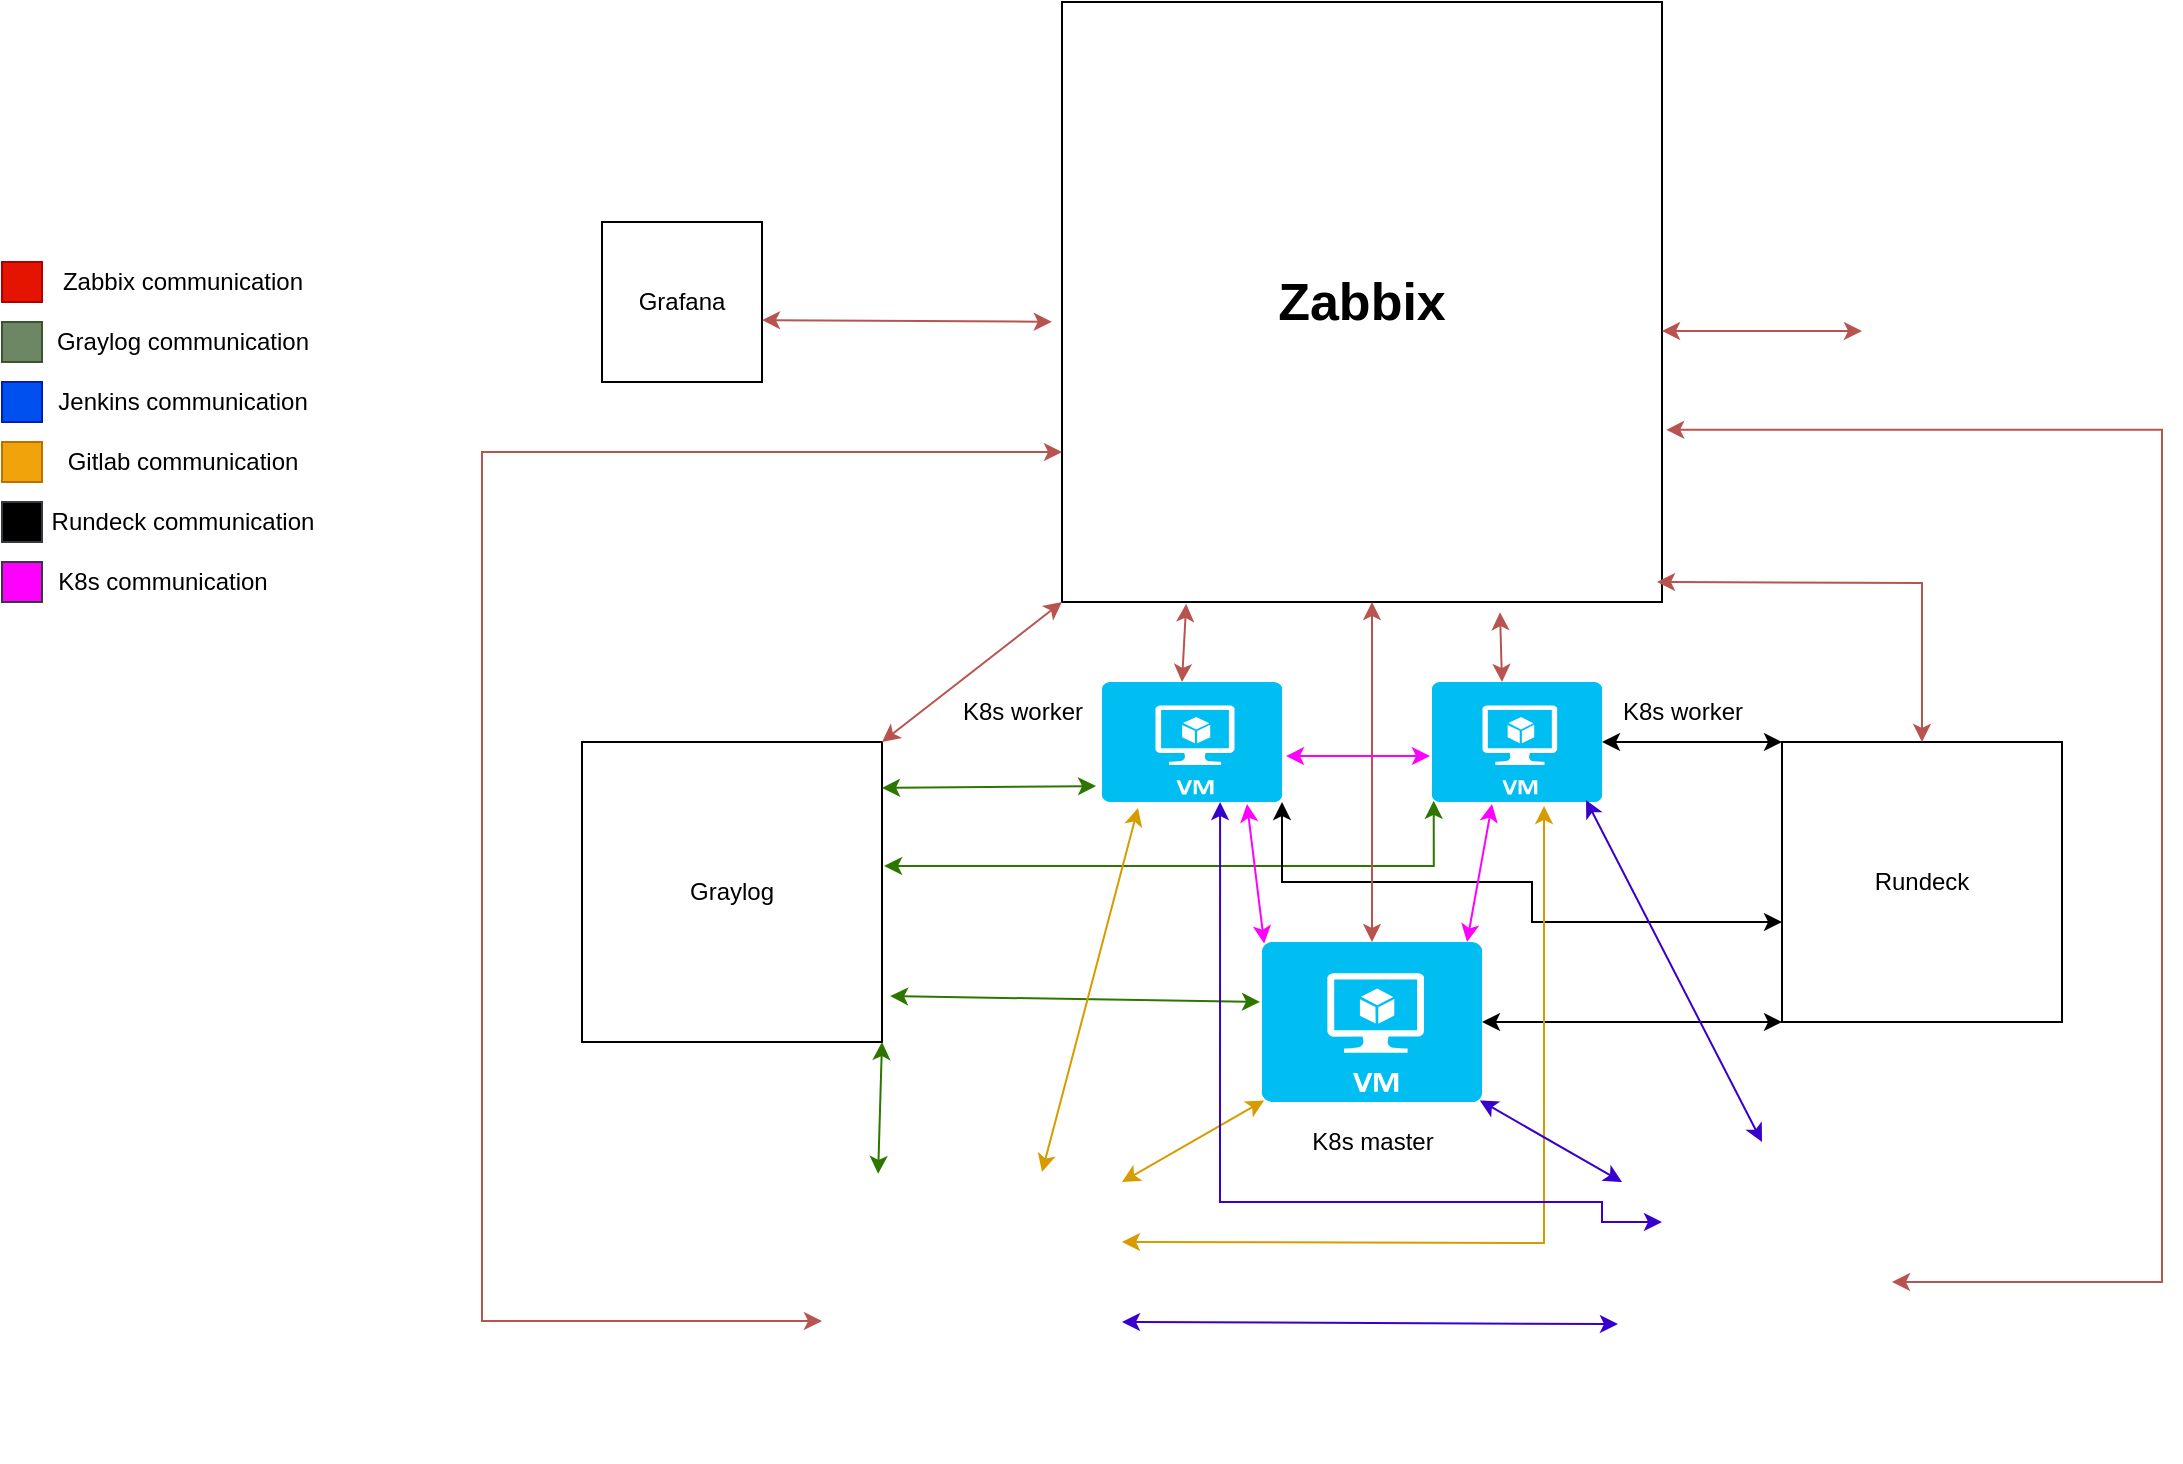 <mxfile version="15.8.6" type="github">
  <diagram id="z5rGznuba-PtW8SU3dXK" name="Page-1">
    <mxGraphModel dx="1422" dy="790" grid="1" gridSize="10" guides="1" tooltips="1" connect="1" arrows="1" fold="1" page="1" pageScale="1" pageWidth="3300" pageHeight="4681" math="0" shadow="0">
      <root>
        <mxCell id="0" />
        <mxCell id="1" parent="0" />
        <mxCell id="jL6jd2JfHJ7tAKCCUWy6-1" value="&lt;b&gt;&lt;font style=&quot;font-size: 26px&quot;&gt;Zabbix&lt;/font&gt;&lt;/b&gt;" style="whiteSpace=wrap;html=1;aspect=fixed;" parent="1" vertex="1">
          <mxGeometry x="1190" y="200" width="300" height="300" as="geometry" />
        </mxCell>
        <mxCell id="jL6jd2JfHJ7tAKCCUWy6-2" value="Grafana" style="whiteSpace=wrap;html=1;aspect=fixed;" parent="1" vertex="1">
          <mxGeometry x="960" y="310" width="80" height="80" as="geometry" />
        </mxCell>
        <mxCell id="jL6jd2JfHJ7tAKCCUWy6-6" value="" style="verticalLabelPosition=bottom;html=1;verticalAlign=top;align=center;strokeColor=none;fillColor=#00BEF2;shape=mxgraph.azure.virtual_machine;" parent="1" vertex="1">
          <mxGeometry x="1210" y="540" width="90" height="60" as="geometry" />
        </mxCell>
        <mxCell id="jL6jd2JfHJ7tAKCCUWy6-7" value="" style="verticalLabelPosition=bottom;html=1;verticalAlign=top;align=center;strokeColor=none;fillColor=#00BEF2;shape=mxgraph.azure.virtual_machine;" parent="1" vertex="1">
          <mxGeometry x="1375" y="540" width="85" height="60" as="geometry" />
        </mxCell>
        <mxCell id="jL6jd2JfHJ7tAKCCUWy6-8" value="" style="verticalLabelPosition=bottom;html=1;verticalAlign=top;align=center;strokeColor=none;fillColor=#00BEF2;shape=mxgraph.azure.virtual_machine;" parent="1" vertex="1">
          <mxGeometry x="1290" y="670" width="110" height="80" as="geometry" />
        </mxCell>
        <mxCell id="jL6jd2JfHJ7tAKCCUWy6-9" value="" style="shape=image;html=1;verticalAlign=top;verticalLabelPosition=bottom;labelBackgroundColor=#ffffff;imageAspect=0;aspect=fixed;image=https://cdn0.iconfinder.com/data/icons/font-awesome-brands-vol-1/512/jenkins-128.png" parent="1" vertex="1">
          <mxGeometry x="1470" y="785" width="135" height="135" as="geometry" />
        </mxCell>
        <mxCell id="jL6jd2JfHJ7tAKCCUWy6-17" value="" style="shape=image;html=1;verticalAlign=top;verticalLabelPosition=bottom;labelBackgroundColor=#ffffff;imageAspect=0;aspect=fixed;image=https://cdn4.iconfinder.com/data/icons/socialcones/508/Gitlab-128.png" parent="1" vertex="1">
          <mxGeometry x="1080" y="790" width="140" height="140" as="geometry" />
        </mxCell>
        <mxCell id="jL6jd2JfHJ7tAKCCUWy6-18" value="" style="shape=image;html=1;verticalAlign=top;verticalLabelPosition=bottom;labelBackgroundColor=#ffffff;imageAspect=0;aspect=fixed;image=https://cdn2.iconfinder.com/data/icons/social-media-2285/512/1_Slack_colored_svg-128.png" parent="1" vertex="1">
          <mxGeometry x="1605" y="330" width="70" height="70" as="geometry" />
        </mxCell>
        <mxCell id="kYGF-sDnhBKtGnx4Ma22-1" value="Rundeck" style="whiteSpace=wrap;html=1;aspect=fixed;" vertex="1" parent="1">
          <mxGeometry x="1550" y="570" width="140" height="140" as="geometry" />
        </mxCell>
        <mxCell id="kYGF-sDnhBKtGnx4Ma22-2" value="Graylog" style="whiteSpace=wrap;html=1;aspect=fixed;" vertex="1" parent="1">
          <mxGeometry x="950" y="570" width="150" height="150" as="geometry" />
        </mxCell>
        <mxCell id="kYGF-sDnhBKtGnx4Ma22-25" value="" style="endArrow=classic;startArrow=classic;html=1;rounded=0;entryX=-0.033;entryY=0.867;entryDx=0;entryDy=0;entryPerimeter=0;exitX=1;exitY=0.153;exitDx=0;exitDy=0;exitPerimeter=0;fillColor=#60a917;strokeColor=#2D7600;" edge="1" parent="1" source="kYGF-sDnhBKtGnx4Ma22-2" target="jL6jd2JfHJ7tAKCCUWy6-6">
          <mxGeometry width="50" height="50" relative="1" as="geometry">
            <mxPoint x="1120" y="590" as="sourcePoint" />
            <mxPoint x="1170" y="540" as="targetPoint" />
          </mxGeometry>
        </mxCell>
        <mxCell id="kYGF-sDnhBKtGnx4Ma22-27" value="" style="endArrow=classic;startArrow=classic;html=1;rounded=0;entryX=-0.009;entryY=0.375;entryDx=0;entryDy=0;entryPerimeter=0;exitX=1.027;exitY=0.847;exitDx=0;exitDy=0;exitPerimeter=0;fillColor=#60a917;strokeColor=#2D7600;" edge="1" parent="1" source="kYGF-sDnhBKtGnx4Ma22-2" target="jL6jd2JfHJ7tAKCCUWy6-8">
          <mxGeometry width="50" height="50" relative="1" as="geometry">
            <mxPoint x="1100" y="680" as="sourcePoint" />
            <mxPoint x="1280" y="680" as="targetPoint" />
          </mxGeometry>
        </mxCell>
        <mxCell id="kYGF-sDnhBKtGnx4Ma22-30" value="" style="endArrow=classic;startArrow=classic;html=1;rounded=0;entryX=0.01;entryY=0.99;entryDx=0;entryDy=0;entryPerimeter=0;edgeStyle=orthogonalEdgeStyle;exitX=1.007;exitY=0.413;exitDx=0;exitDy=0;exitPerimeter=0;fillColor=#60a917;strokeColor=#2D7600;" edge="1" parent="1" source="kYGF-sDnhBKtGnx4Ma22-2" target="jL6jd2JfHJ7tAKCCUWy6-7">
          <mxGeometry width="50" height="50" relative="1" as="geometry">
            <mxPoint x="1100" y="665" as="sourcePoint" />
            <mxPoint x="1150" y="615" as="targetPoint" />
          </mxGeometry>
        </mxCell>
        <mxCell id="kYGF-sDnhBKtGnx4Ma22-31" value="" style="endArrow=classic;startArrow=classic;html=1;rounded=0;entryX=0.207;entryY=1.003;entryDx=0;entryDy=0;entryPerimeter=0;fillColor=#f8cecc;strokeColor=#b85450;" edge="1" parent="1" target="jL6jd2JfHJ7tAKCCUWy6-1">
          <mxGeometry width="50" height="50" relative="1" as="geometry">
            <mxPoint x="1250" y="540" as="sourcePoint" />
            <mxPoint x="1300" y="490" as="targetPoint" />
          </mxGeometry>
        </mxCell>
        <mxCell id="kYGF-sDnhBKtGnx4Ma22-32" value="" style="endArrow=classic;startArrow=classic;html=1;rounded=0;entryX=0.73;entryY=1.017;entryDx=0;entryDy=0;entryPerimeter=0;fillColor=#f8cecc;strokeColor=#b85450;" edge="1" parent="1" target="jL6jd2JfHJ7tAKCCUWy6-1">
          <mxGeometry width="50" height="50" relative="1" as="geometry">
            <mxPoint x="1410" y="540" as="sourcePoint" />
            <mxPoint x="1460" y="490" as="targetPoint" />
          </mxGeometry>
        </mxCell>
        <mxCell id="kYGF-sDnhBKtGnx4Ma22-34" value="" style="endArrow=classic;startArrow=classic;html=1;rounded=0;entryX=0;entryY=0;entryDx=0;entryDy=0;" edge="1" parent="1" target="kYGF-sDnhBKtGnx4Ma22-1">
          <mxGeometry width="50" height="50" relative="1" as="geometry">
            <mxPoint x="1460" y="570" as="sourcePoint" />
            <mxPoint x="1510" y="520" as="targetPoint" />
          </mxGeometry>
        </mxCell>
        <mxCell id="kYGF-sDnhBKtGnx4Ma22-35" value="" style="endArrow=classic;startArrow=classic;html=1;rounded=0;entryX=0;entryY=1;entryDx=0;entryDy=0;" edge="1" parent="1" target="kYGF-sDnhBKtGnx4Ma22-1">
          <mxGeometry width="50" height="50" relative="1" as="geometry">
            <mxPoint x="1400" y="710" as="sourcePoint" />
            <mxPoint x="1490" y="710" as="targetPoint" />
          </mxGeometry>
        </mxCell>
        <mxCell id="kYGF-sDnhBKtGnx4Ma22-37" value="" style="endArrow=classic;startArrow=classic;html=1;rounded=0;entryX=0;entryY=0.643;entryDx=0;entryDy=0;entryPerimeter=0;edgeStyle=orthogonalEdgeStyle;" edge="1" parent="1" target="kYGF-sDnhBKtGnx4Ma22-1">
          <mxGeometry width="50" height="50" relative="1" as="geometry">
            <mxPoint x="1300" y="600" as="sourcePoint" />
            <mxPoint x="1390" y="600" as="targetPoint" />
            <Array as="points">
              <mxPoint x="1300" y="640" />
              <mxPoint x="1425" y="640" />
              <mxPoint x="1425" y="660" />
            </Array>
          </mxGeometry>
        </mxCell>
        <mxCell id="kYGF-sDnhBKtGnx4Ma22-39" value="" style="endArrow=classic;startArrow=classic;html=1;rounded=0;exitX=0.5;exitY=0;exitDx=0;exitDy=0;exitPerimeter=0;fillColor=#f8cecc;strokeColor=#b85450;" edge="1" parent="1" source="jL6jd2JfHJ7tAKCCUWy6-8">
          <mxGeometry width="50" height="50" relative="1" as="geometry">
            <mxPoint x="1290" y="530" as="sourcePoint" />
            <mxPoint x="1345" y="500" as="targetPoint" />
          </mxGeometry>
        </mxCell>
        <mxCell id="kYGF-sDnhBKtGnx4Ma22-40" value="" style="endArrow=classic;startArrow=classic;html=1;rounded=0;exitX=1;exitY=0.5;exitDx=0;exitDy=0;entryX=-0.015;entryY=0.563;entryDx=0;entryDy=0;fillColor=#6a00ff;strokeColor=#3700CC;entryPerimeter=0;" edge="1" parent="1" source="jL6jd2JfHJ7tAKCCUWy6-17" target="jL6jd2JfHJ7tAKCCUWy6-9">
          <mxGeometry width="50" height="50" relative="1" as="geometry">
            <mxPoint x="1270" y="860" as="sourcePoint" />
            <mxPoint x="1320" y="810" as="targetPoint" />
          </mxGeometry>
        </mxCell>
        <mxCell id="kYGF-sDnhBKtGnx4Ma22-41" value="" style="endArrow=classic;startArrow=classic;html=1;rounded=0;exitX=0.129;exitY=-0.029;exitDx=0;exitDy=0;exitPerimeter=0;fillColor=#60a917;strokeColor=#2D7600;" edge="1" parent="1" source="jL6jd2JfHJ7tAKCCUWy6-17">
          <mxGeometry width="50" height="50" relative="1" as="geometry">
            <mxPoint x="1050" y="770" as="sourcePoint" />
            <mxPoint x="1100" y="720" as="targetPoint" />
          </mxGeometry>
        </mxCell>
        <mxCell id="kYGF-sDnhBKtGnx4Ma22-42" value="" style="endArrow=classic;startArrow=classic;html=1;rounded=0;fillColor=#ffe6cc;strokeColor=#d79b00;entryX=0.2;entryY=1.05;entryDx=0;entryDy=0;entryPerimeter=0;" edge="1" parent="1" target="jL6jd2JfHJ7tAKCCUWy6-6">
          <mxGeometry width="50" height="50" relative="1" as="geometry">
            <mxPoint x="1180" y="785" as="sourcePoint" />
            <mxPoint x="1230" y="735" as="targetPoint" />
          </mxGeometry>
        </mxCell>
        <mxCell id="kYGF-sDnhBKtGnx4Ma22-43" value="" style="endArrow=classic;startArrow=classic;html=1;rounded=0;entryX=0.01;entryY=0.99;entryDx=0;entryDy=0;entryPerimeter=0;exitX=1;exitY=0;exitDx=0;exitDy=0;fillColor=#ffe6cc;strokeColor=#d79b00;" edge="1" parent="1" source="jL6jd2JfHJ7tAKCCUWy6-17" target="jL6jd2JfHJ7tAKCCUWy6-8">
          <mxGeometry width="50" height="50" relative="1" as="geometry">
            <mxPoint x="1210" y="790" as="sourcePoint" />
            <mxPoint x="1300" y="790" as="targetPoint" />
          </mxGeometry>
        </mxCell>
        <mxCell id="kYGF-sDnhBKtGnx4Ma22-44" value="" style="endArrow=classic;startArrow=classic;html=1;rounded=0;entryX=0.659;entryY=1.033;entryDx=0;entryDy=0;entryPerimeter=0;edgeStyle=orthogonalEdgeStyle;fillColor=#ffe6cc;strokeColor=#d79b00;" edge="1" parent="1" target="jL6jd2JfHJ7tAKCCUWy6-7">
          <mxGeometry width="50" height="50" relative="1" as="geometry">
            <mxPoint x="1220" y="820" as="sourcePoint" />
            <mxPoint x="1450" y="800" as="targetPoint" />
          </mxGeometry>
        </mxCell>
        <mxCell id="kYGF-sDnhBKtGnx4Ma22-45" value="" style="endArrow=classic;startArrow=classic;html=1;rounded=0;entryX=0;entryY=1;entryDx=0;entryDy=0;fillColor=#f8cecc;strokeColor=#b85450;" edge="1" parent="1" target="jL6jd2JfHJ7tAKCCUWy6-1">
          <mxGeometry width="50" height="50" relative="1" as="geometry">
            <mxPoint x="1100" y="570" as="sourcePoint" />
            <mxPoint x="1150" y="520" as="targetPoint" />
          </mxGeometry>
        </mxCell>
        <mxCell id="kYGF-sDnhBKtGnx4Ma22-46" value="" style="endArrow=classic;startArrow=classic;html=1;rounded=0;entryX=0.99;entryY=0.99;entryDx=0;entryDy=0;entryPerimeter=0;fillColor=#6a00ff;strokeColor=#3700CC;" edge="1" parent="1" target="jL6jd2JfHJ7tAKCCUWy6-8">
          <mxGeometry width="50" height="50" relative="1" as="geometry">
            <mxPoint x="1470" y="790" as="sourcePoint" />
            <mxPoint x="1520" y="740" as="targetPoint" />
          </mxGeometry>
        </mxCell>
        <mxCell id="kYGF-sDnhBKtGnx4Ma22-47" value="" style="endArrow=classic;startArrow=classic;html=1;rounded=0;entryX=0;entryY=0;entryDx=0;entryDy=0;exitX=0.906;exitY=0.983;exitDx=0;exitDy=0;exitPerimeter=0;fillColor=#6a00ff;strokeColor=#3700CC;" edge="1" parent="1" source="jL6jd2JfHJ7tAKCCUWy6-7">
          <mxGeometry width="50" height="50" relative="1" as="geometry">
            <mxPoint x="1450" y="770" as="sourcePoint" />
            <mxPoint x="1540" y="770" as="targetPoint" />
          </mxGeometry>
        </mxCell>
        <mxCell id="kYGF-sDnhBKtGnx4Ma22-48" value="" style="endArrow=classic;startArrow=classic;html=1;rounded=0;entryX=0;entryY=0;entryDx=0;entryDy=0;exitX=0.656;exitY=1;exitDx=0;exitDy=0;exitPerimeter=0;fillColor=#6a00ff;strokeColor=#3700CC;edgeStyle=orthogonalEdgeStyle;" edge="1" parent="1" source="jL6jd2JfHJ7tAKCCUWy6-6">
          <mxGeometry width="50" height="50" relative="1" as="geometry">
            <mxPoint x="1400" y="810" as="sourcePoint" />
            <mxPoint x="1490" y="810" as="targetPoint" />
            <Array as="points">
              <mxPoint x="1269" y="800" />
              <mxPoint x="1460" y="800" />
              <mxPoint x="1460" y="810" />
            </Array>
          </mxGeometry>
        </mxCell>
        <mxCell id="kYGF-sDnhBKtGnx4Ma22-49" value="" style="endArrow=classic;startArrow=classic;html=1;rounded=0;exitX=1;exitY=0.613;exitDx=0;exitDy=0;fillColor=#f8cecc;strokeColor=#b85450;entryX=-0.017;entryY=0.533;entryDx=0;entryDy=0;entryPerimeter=0;exitPerimeter=0;" edge="1" parent="1" source="jL6jd2JfHJ7tAKCCUWy6-2" target="jL6jd2JfHJ7tAKCCUWy6-1">
          <mxGeometry width="50" height="50" relative="1" as="geometry">
            <mxPoint x="1100" y="320" as="sourcePoint" />
            <mxPoint x="1180" y="320" as="targetPoint" />
          </mxGeometry>
        </mxCell>
        <mxCell id="kYGF-sDnhBKtGnx4Ma22-50" value="" style="endArrow=classic;startArrow=classic;html=1;rounded=0;exitX=1;exitY=0.75;exitDx=0;exitDy=0;fillColor=#f8cecc;strokeColor=#b85450;" edge="1" parent="1">
          <mxGeometry width="50" height="50" relative="1" as="geometry">
            <mxPoint x="1490" y="364.5" as="sourcePoint" />
            <mxPoint x="1590" y="364.5" as="targetPoint" />
          </mxGeometry>
        </mxCell>
        <mxCell id="kYGF-sDnhBKtGnx4Ma22-51" value="" style="endArrow=classic;startArrow=classic;html=1;rounded=0;exitX=1;exitY=0.75;exitDx=0;exitDy=0;fillColor=#f8cecc;strokeColor=#b85450;entryX=0.5;entryY=0;entryDx=0;entryDy=0;edgeStyle=orthogonalEdgeStyle;" edge="1" parent="1" target="kYGF-sDnhBKtGnx4Ma22-1">
          <mxGeometry width="50" height="50" relative="1" as="geometry">
            <mxPoint x="1487.5" y="490" as="sourcePoint" />
            <mxPoint x="1587.5" y="490" as="targetPoint" />
          </mxGeometry>
        </mxCell>
        <mxCell id="kYGF-sDnhBKtGnx4Ma22-52" value="" style="endArrow=classic;startArrow=classic;html=1;rounded=0;exitX=1;exitY=0.75;exitDx=0;exitDy=0;fillColor=#f8cecc;strokeColor=#b85450;entryX=1.007;entryY=0.713;entryDx=0;entryDy=0;entryPerimeter=0;edgeStyle=orthogonalEdgeStyle;" edge="1" parent="1" target="jL6jd2JfHJ7tAKCCUWy6-1">
          <mxGeometry width="50" height="50" relative="1" as="geometry">
            <mxPoint x="1605" y="840" as="sourcePoint" />
            <mxPoint x="1705" y="840" as="targetPoint" />
            <Array as="points">
              <mxPoint x="1740" y="840" />
              <mxPoint x="1740" y="414" />
            </Array>
          </mxGeometry>
        </mxCell>
        <mxCell id="kYGF-sDnhBKtGnx4Ma22-53" value="" style="endArrow=classic;startArrow=classic;html=1;rounded=0;exitX=0;exitY=0.75;exitDx=0;exitDy=0;fillColor=#f8cecc;strokeColor=#b85450;edgeStyle=orthogonalEdgeStyle;" edge="1" parent="1" source="jL6jd2JfHJ7tAKCCUWy6-1">
          <mxGeometry width="50" height="50" relative="1" as="geometry">
            <mxPoint x="970" y="859.5" as="sourcePoint" />
            <mxPoint x="1070" y="859.5" as="targetPoint" />
            <Array as="points">
              <mxPoint x="900" y="425" />
              <mxPoint x="900" y="860" />
            </Array>
          </mxGeometry>
        </mxCell>
        <mxCell id="kYGF-sDnhBKtGnx4Ma22-54" value="&lt;font style=&quot;font-size: 12px&quot;&gt;K8s worker&lt;/font&gt;" style="text;html=1;align=center;verticalAlign=middle;resizable=0;points=[];autosize=1;strokeColor=none;fillColor=none;fontSize=26;" vertex="1" parent="1">
          <mxGeometry x="1130" y="530" width="80" height="40" as="geometry" />
        </mxCell>
        <mxCell id="kYGF-sDnhBKtGnx4Ma22-55" value="&lt;font style=&quot;font-size: 12px&quot;&gt;K8s worker&lt;/font&gt;" style="text;html=1;align=center;verticalAlign=middle;resizable=0;points=[];autosize=1;strokeColor=none;fillColor=none;fontSize=26;" vertex="1" parent="1">
          <mxGeometry x="1460" y="530" width="80" height="40" as="geometry" />
        </mxCell>
        <mxCell id="kYGF-sDnhBKtGnx4Ma22-56" value="&lt;font style=&quot;font-size: 12px&quot;&gt;K8s master&lt;/font&gt;" style="text;html=1;align=center;verticalAlign=middle;resizable=0;points=[];autosize=1;strokeColor=none;fillColor=none;fontSize=26;" vertex="1" parent="1">
          <mxGeometry x="1305" y="745" width="80" height="40" as="geometry" />
        </mxCell>
        <mxCell id="kYGF-sDnhBKtGnx4Ma22-57" value="" style="endArrow=classic;startArrow=classic;html=1;rounded=0;fontSize=12;entryX=0.353;entryY=1.017;entryDx=0;entryDy=0;entryPerimeter=0;fillColor=#6d8764;strokeColor=#FF00FF;" edge="1" parent="1" target="jL6jd2JfHJ7tAKCCUWy6-7">
          <mxGeometry width="50" height="50" relative="1" as="geometry">
            <mxPoint x="1392.5" y="670" as="sourcePoint" />
            <mxPoint x="1442.5" y="620" as="targetPoint" />
          </mxGeometry>
        </mxCell>
        <mxCell id="kYGF-sDnhBKtGnx4Ma22-59" value="" style="endArrow=classic;startArrow=classic;html=1;rounded=0;fontSize=12;entryX=0.353;entryY=1.017;entryDx=0;entryDy=0;entryPerimeter=0;fillColor=#6d8764;strokeColor=#FF00FF;exitX=0.01;exitY=0.01;exitDx=0;exitDy=0;exitPerimeter=0;" edge="1" parent="1" source="jL6jd2JfHJ7tAKCCUWy6-8">
          <mxGeometry width="50" height="50" relative="1" as="geometry">
            <mxPoint x="1270" y="670" as="sourcePoint" />
            <mxPoint x="1282.505" y="601.02" as="targetPoint" />
          </mxGeometry>
        </mxCell>
        <mxCell id="kYGF-sDnhBKtGnx4Ma22-60" value="" style="whiteSpace=wrap;html=1;fontSize=12;fillColor=#e51400;fontColor=#ffffff;strokeColor=#B20000;" vertex="1" parent="1">
          <mxGeometry x="660" y="330" width="20" height="20" as="geometry" />
        </mxCell>
        <mxCell id="kYGF-sDnhBKtGnx4Ma22-61" value="Zabbix&amp;nbsp;communication" style="text;html=1;align=center;verticalAlign=middle;resizable=0;points=[];autosize=1;strokeColor=none;fillColor=none;fontSize=12;" vertex="1" parent="1">
          <mxGeometry x="680" y="330" width="140" height="20" as="geometry" />
        </mxCell>
        <mxCell id="kYGF-sDnhBKtGnx4Ma22-62" value="" style="whiteSpace=wrap;html=1;fontSize=12;fillColor=#6d8764;strokeColor=#3A5431;fontColor=#ffffff;" vertex="1" parent="1">
          <mxGeometry x="660" y="360" width="20" height="20" as="geometry" />
        </mxCell>
        <mxCell id="kYGF-sDnhBKtGnx4Ma22-63" value="Graylog communication" style="text;html=1;align=center;verticalAlign=middle;resizable=0;points=[];autosize=1;strokeColor=none;fillColor=none;fontSize=12;" vertex="1" parent="1">
          <mxGeometry x="680" y="360" width="140" height="20" as="geometry" />
        </mxCell>
        <mxCell id="kYGF-sDnhBKtGnx4Ma22-64" value="Jenkins communication" style="text;html=1;align=center;verticalAlign=middle;resizable=0;points=[];autosize=1;strokeColor=none;fillColor=none;fontSize=12;" vertex="1" parent="1">
          <mxGeometry x="680" y="390" width="140" height="20" as="geometry" />
        </mxCell>
        <mxCell id="kYGF-sDnhBKtGnx4Ma22-65" value="" style="whiteSpace=wrap;html=1;fontSize=12;fillColor=#0050ef;strokeColor=#001DBC;fontColor=#ffffff;" vertex="1" parent="1">
          <mxGeometry x="660" y="390" width="20" height="20" as="geometry" />
        </mxCell>
        <mxCell id="kYGF-sDnhBKtGnx4Ma22-66" value="" style="whiteSpace=wrap;html=1;fontSize=12;fillColor=#f0a30a;strokeColor=#BD7000;fontColor=#000000;" vertex="1" parent="1">
          <mxGeometry x="660" y="420" width="20" height="20" as="geometry" />
        </mxCell>
        <mxCell id="kYGF-sDnhBKtGnx4Ma22-67" value="Gitlab communication" style="text;html=1;align=center;verticalAlign=middle;resizable=0;points=[];autosize=1;strokeColor=none;fillColor=none;fontSize=12;" vertex="1" parent="1">
          <mxGeometry x="685" y="420" width="130" height="20" as="geometry" />
        </mxCell>
        <mxCell id="kYGF-sDnhBKtGnx4Ma22-68" value="" style="whiteSpace=wrap;html=1;fontSize=12;fillColor=#000000;strokeColor=#36393d;" vertex="1" parent="1">
          <mxGeometry x="660" y="450" width="20" height="20" as="geometry" />
        </mxCell>
        <mxCell id="kYGF-sDnhBKtGnx4Ma22-69" value="Rundeck communication" style="text;html=1;align=center;verticalAlign=middle;resizable=0;points=[];autosize=1;strokeColor=none;fillColor=none;fontSize=12;" vertex="1" parent="1">
          <mxGeometry x="675" y="450" width="150" height="20" as="geometry" />
        </mxCell>
        <mxCell id="kYGF-sDnhBKtGnx4Ma22-71" value="" style="whiteSpace=wrap;html=1;fontSize=12;fillColor=#FF00FF;strokeColor=#36393d;" vertex="1" parent="1">
          <mxGeometry x="660" y="480" width="20" height="20" as="geometry" />
        </mxCell>
        <mxCell id="kYGF-sDnhBKtGnx4Ma22-72" value="K8s communication" style="text;html=1;align=center;verticalAlign=middle;resizable=0;points=[];autosize=1;strokeColor=none;fillColor=none;fontSize=12;" vertex="1" parent="1">
          <mxGeometry x="680" y="480" width="120" height="20" as="geometry" />
        </mxCell>
        <mxCell id="kYGF-sDnhBKtGnx4Ma22-73" value="" style="endArrow=classic;startArrow=classic;html=1;rounded=0;fontSize=12;entryX=1.022;entryY=0.617;entryDx=0;entryDy=0;entryPerimeter=0;fillColor=#6d8764;strokeColor=#FF00FF;exitX=-0.012;exitY=0.617;exitDx=0;exitDy=0;exitPerimeter=0;" edge="1" parent="1" source="jL6jd2JfHJ7tAKCCUWy6-7" target="jL6jd2JfHJ7tAKCCUWy6-6">
          <mxGeometry width="50" height="50" relative="1" as="geometry">
            <mxPoint x="1318.59" y="584.89" as="sourcePoint" />
            <mxPoint x="1309.995" y="515.11" as="targetPoint" />
          </mxGeometry>
        </mxCell>
      </root>
    </mxGraphModel>
  </diagram>
</mxfile>

